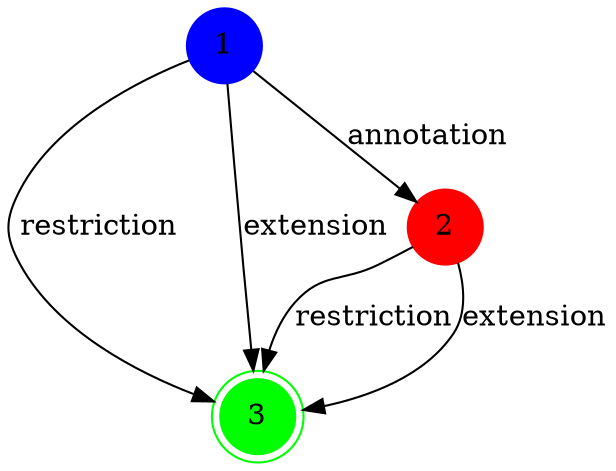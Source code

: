 digraph ComplexContent {
  mindist = 2.0
  1 -> 3 [label="restriction"]
  1 -> 2 [label="annotation"]
  1 -> 3 [label="extension"]
  2 -> 3 [label="restriction"]
  2 -> 3 [label="extension"]
  1 [shape=circle, style=filled, color=blue]
  2 [shape=circle, style=filled, color=red]
  3 [shape=doublecircle, style=filled, color=green]
}
